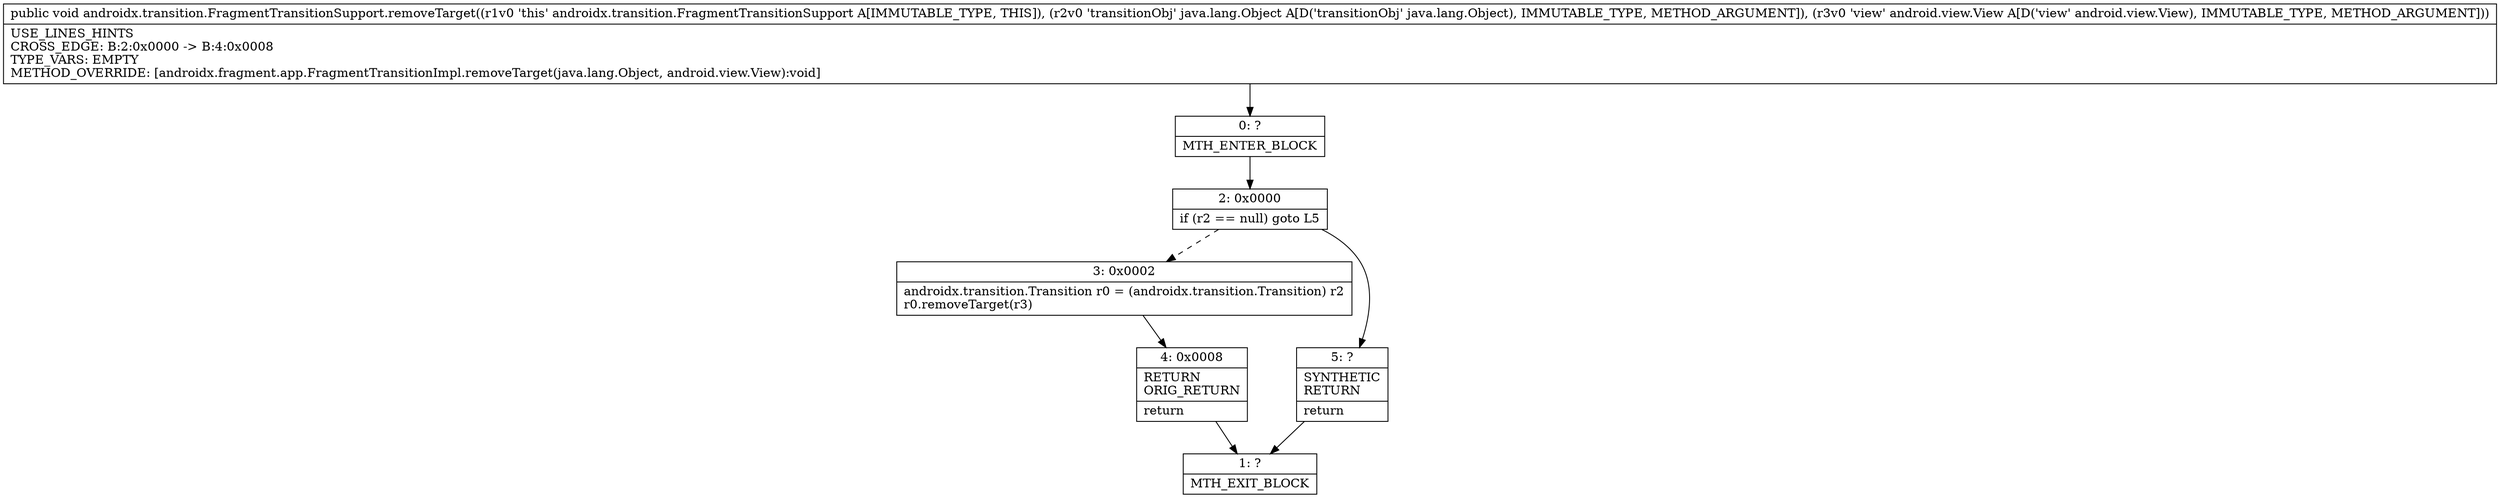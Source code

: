 digraph "CFG forandroidx.transition.FragmentTransitionSupport.removeTarget(Ljava\/lang\/Object;Landroid\/view\/View;)V" {
Node_0 [shape=record,label="{0\:\ ?|MTH_ENTER_BLOCK\l}"];
Node_2 [shape=record,label="{2\:\ 0x0000|if (r2 == null) goto L5\l}"];
Node_3 [shape=record,label="{3\:\ 0x0002|androidx.transition.Transition r0 = (androidx.transition.Transition) r2\lr0.removeTarget(r3)\l}"];
Node_4 [shape=record,label="{4\:\ 0x0008|RETURN\lORIG_RETURN\l|return\l}"];
Node_1 [shape=record,label="{1\:\ ?|MTH_EXIT_BLOCK\l}"];
Node_5 [shape=record,label="{5\:\ ?|SYNTHETIC\lRETURN\l|return\l}"];
MethodNode[shape=record,label="{public void androidx.transition.FragmentTransitionSupport.removeTarget((r1v0 'this' androidx.transition.FragmentTransitionSupport A[IMMUTABLE_TYPE, THIS]), (r2v0 'transitionObj' java.lang.Object A[D('transitionObj' java.lang.Object), IMMUTABLE_TYPE, METHOD_ARGUMENT]), (r3v0 'view' android.view.View A[D('view' android.view.View), IMMUTABLE_TYPE, METHOD_ARGUMENT]))  | USE_LINES_HINTS\lCROSS_EDGE: B:2:0x0000 \-\> B:4:0x0008\lTYPE_VARS: EMPTY\lMETHOD_OVERRIDE: [androidx.fragment.app.FragmentTransitionImpl.removeTarget(java.lang.Object, android.view.View):void]\l}"];
MethodNode -> Node_0;Node_0 -> Node_2;
Node_2 -> Node_3[style=dashed];
Node_2 -> Node_5;
Node_3 -> Node_4;
Node_4 -> Node_1;
Node_5 -> Node_1;
}

